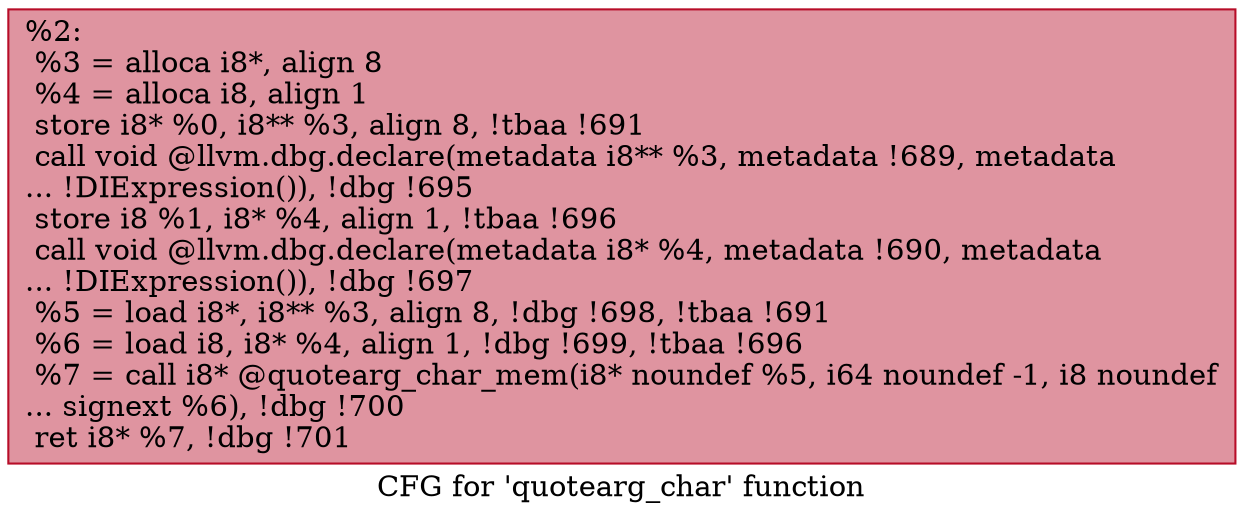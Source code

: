 digraph "CFG for 'quotearg_char' function" {
	label="CFG for 'quotearg_char' function";

	Node0x6f3490 [shape=record,color="#b70d28ff", style=filled, fillcolor="#b70d2870",label="{%2:\l  %3 = alloca i8*, align 8\l  %4 = alloca i8, align 1\l  store i8* %0, i8** %3, align 8, !tbaa !691\l  call void @llvm.dbg.declare(metadata i8** %3, metadata !689, metadata\l... !DIExpression()), !dbg !695\l  store i8 %1, i8* %4, align 1, !tbaa !696\l  call void @llvm.dbg.declare(metadata i8* %4, metadata !690, metadata\l... !DIExpression()), !dbg !697\l  %5 = load i8*, i8** %3, align 8, !dbg !698, !tbaa !691\l  %6 = load i8, i8* %4, align 1, !dbg !699, !tbaa !696\l  %7 = call i8* @quotearg_char_mem(i8* noundef %5, i64 noundef -1, i8 noundef\l... signext %6), !dbg !700\l  ret i8* %7, !dbg !701\l}"];
}
